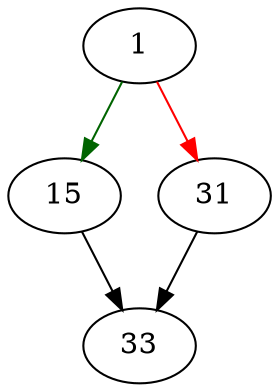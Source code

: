 strict digraph "strAccumFinishRealloc" {
	// Node definitions.
	1 [entry=true];
	15;
	31;
	33;

	// Edge definitions.
	1 -> 15 [
		color=darkgreen
		cond=true
	];
	1 -> 31 [
		color=red
		cond=false
	];
	15 -> 33;
	31 -> 33;
}